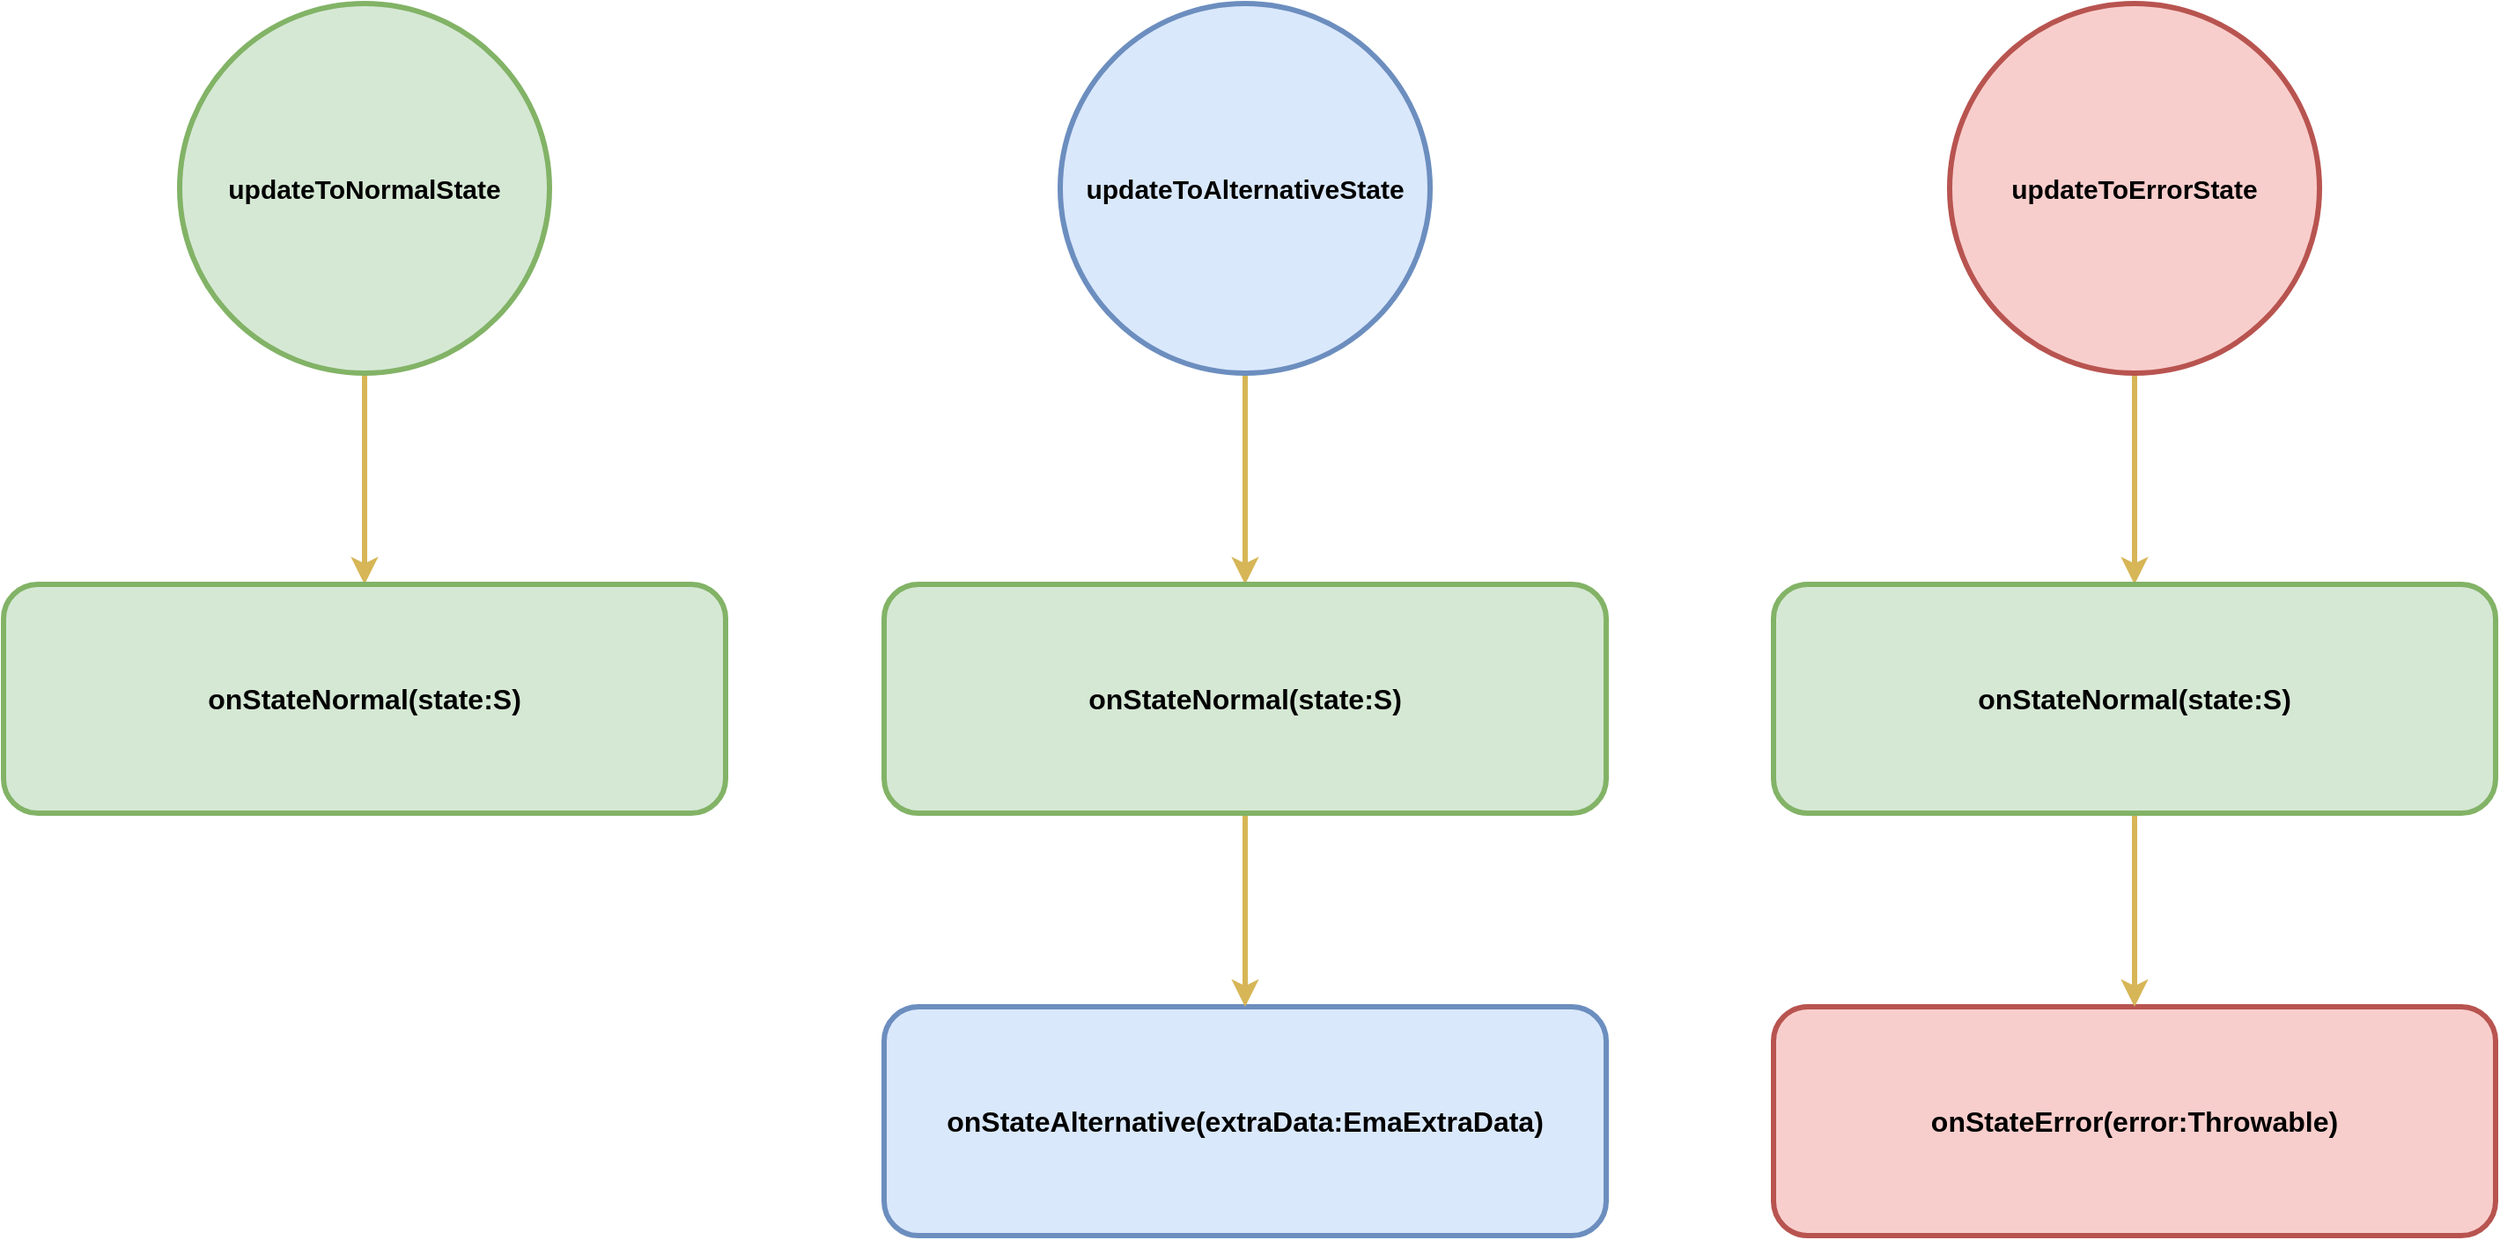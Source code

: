<mxfile version="12.6.5" type="device"><diagram id="HMHFJ0CSebvOmdTjHgjy" name="Page-1"><mxGraphModel dx="946" dy="565" grid="1" gridSize="10" guides="1" tooltips="1" connect="1" arrows="1" fold="1" page="1" pageScale="1" pageWidth="827" pageHeight="1169" math="0" shadow="0"><root><mxCell id="0"/><mxCell id="1" parent="0"/><mxCell id="mVy4hkriz_ivuHqL6B6a-7" value="" style="edgeStyle=orthogonalEdgeStyle;rounded=0;orthogonalLoop=1;jettySize=auto;html=1;fillColor=#fff2cc;strokeColor=#d6b656;strokeWidth=3;" edge="1" parent="1" source="mVy4hkriz_ivuHqL6B6a-1" target="mVy4hkriz_ivuHqL6B6a-4"><mxGeometry relative="1" as="geometry"/></mxCell><mxCell id="mVy4hkriz_ivuHqL6B6a-1" value="updateToNormalState" style="ellipse;whiteSpace=wrap;html=1;aspect=fixed;fillColor=#d5e8d4;strokeColor=#82B366;strokeWidth=3;fontSize=15;fontStyle=1" vertex="1" parent="1"><mxGeometry x="130" y="40" width="210" height="210" as="geometry"/></mxCell><mxCell id="mVy4hkriz_ivuHqL6B6a-4" value="onStateNormal(state:S)" style="rounded=1;whiteSpace=wrap;html=1;fillColor=#d5e8d4;strokeColor=#82b366;strokeWidth=3;fontStyle=1;fontSize=16;" vertex="1" parent="1"><mxGeometry x="30" y="370" width="410" height="130" as="geometry"/></mxCell><mxCell id="mVy4hkriz_ivuHqL6B6a-8" value="" style="edgeStyle=orthogonalEdgeStyle;rounded=0;orthogonalLoop=1;jettySize=auto;html=1;fillColor=#fff2cc;strokeColor=#d6b656;strokeWidth=3;" edge="1" parent="1" source="mVy4hkriz_ivuHqL6B6a-9"><mxGeometry relative="1" as="geometry"><mxPoint x="735" y="370" as="targetPoint"/></mxGeometry></mxCell><mxCell id="mVy4hkriz_ivuHqL6B6a-9" value="updateToAlternativeState" style="ellipse;whiteSpace=wrap;html=1;aspect=fixed;fillColor=#dae8fc;strokeColor=#6c8ebf;strokeWidth=3;fontSize=15;fontStyle=1" vertex="1" parent="1"><mxGeometry x="630" y="40" width="210" height="210" as="geometry"/></mxCell><mxCell id="mVy4hkriz_ivuHqL6B6a-11" value="" style="edgeStyle=orthogonalEdgeStyle;rounded=0;orthogonalLoop=1;jettySize=auto;html=1;fillColor=#fff2cc;strokeColor=#d6b656;strokeWidth=3;" edge="1" parent="1" source="mVy4hkriz_ivuHqL6B6a-12"><mxGeometry relative="1" as="geometry"><mxPoint x="1240" y="370" as="targetPoint"/></mxGeometry></mxCell><mxCell id="mVy4hkriz_ivuHqL6B6a-12" value="updateToErrorState" style="ellipse;whiteSpace=wrap;html=1;aspect=fixed;fillColor=#f8cecc;strokeColor=#b85450;strokeWidth=3;fontSize=15;fontStyle=1" vertex="1" parent="1"><mxGeometry x="1135" y="40" width="210" height="210" as="geometry"/></mxCell><mxCell id="mVy4hkriz_ivuHqL6B6a-14" value="onStateAlternative(extraData:EmaExtraData)" style="rounded=1;whiteSpace=wrap;html=1;fillColor=#dae8fc;strokeColor=#6c8ebf;strokeWidth=3;fontSize=16;fontStyle=1" vertex="1" parent="1"><mxGeometry x="530" y="610" width="410" height="130" as="geometry"/></mxCell><mxCell id="mVy4hkriz_ivuHqL6B6a-15" value="onStateError(error:Throwable)" style="rounded=1;whiteSpace=wrap;html=1;fillColor=#f8cecc;strokeColor=#b85450;strokeWidth=3;fontSize=16;fontStyle=1" vertex="1" parent="1"><mxGeometry x="1035" y="610" width="410" height="130" as="geometry"/></mxCell><mxCell id="mVy4hkriz_ivuHqL6B6a-30" style="edgeStyle=orthogonalEdgeStyle;rounded=0;orthogonalLoop=1;jettySize=auto;html=1;exitX=0.5;exitY=1;exitDx=0;exitDy=0;entryX=0.5;entryY=0;entryDx=0;entryDy=0;strokeWidth=3;fillColor=#fff2cc;strokeColor=#d6b656;" edge="1" parent="1" source="mVy4hkriz_ivuHqL6B6a-16" target="mVy4hkriz_ivuHqL6B6a-14"><mxGeometry relative="1" as="geometry"/></mxCell><mxCell id="mVy4hkriz_ivuHqL6B6a-16" value="onStateNormal(state:S)" style="rounded=1;whiteSpace=wrap;html=1;fillColor=#d5e8d4;strokeColor=#82b366;strokeWidth=3;fontSize=16;fontStyle=1" vertex="1" parent="1"><mxGeometry x="530" y="370" width="410" height="130" as="geometry"/></mxCell><mxCell id="mVy4hkriz_ivuHqL6B6a-28" style="edgeStyle=orthogonalEdgeStyle;rounded=0;orthogonalLoop=1;jettySize=auto;html=1;exitX=0.5;exitY=1;exitDx=0;exitDy=0;entryX=0.5;entryY=0;entryDx=0;entryDy=0;strokeWidth=3;fillColor=#fff2cc;strokeColor=#d6b656;" edge="1" parent="1" source="mVy4hkriz_ivuHqL6B6a-17" target="mVy4hkriz_ivuHqL6B6a-15"><mxGeometry relative="1" as="geometry"/></mxCell><mxCell id="mVy4hkriz_ivuHqL6B6a-17" value="onStateNormal(state:S)" style="rounded=1;whiteSpace=wrap;html=1;fillColor=#d5e8d4;strokeColor=#82b366;strokeWidth=3;fontSize=16;fontStyle=1" vertex="1" parent="1"><mxGeometry x="1035" y="370" width="410" height="130" as="geometry"/></mxCell></root></mxGraphModel></diagram></mxfile>